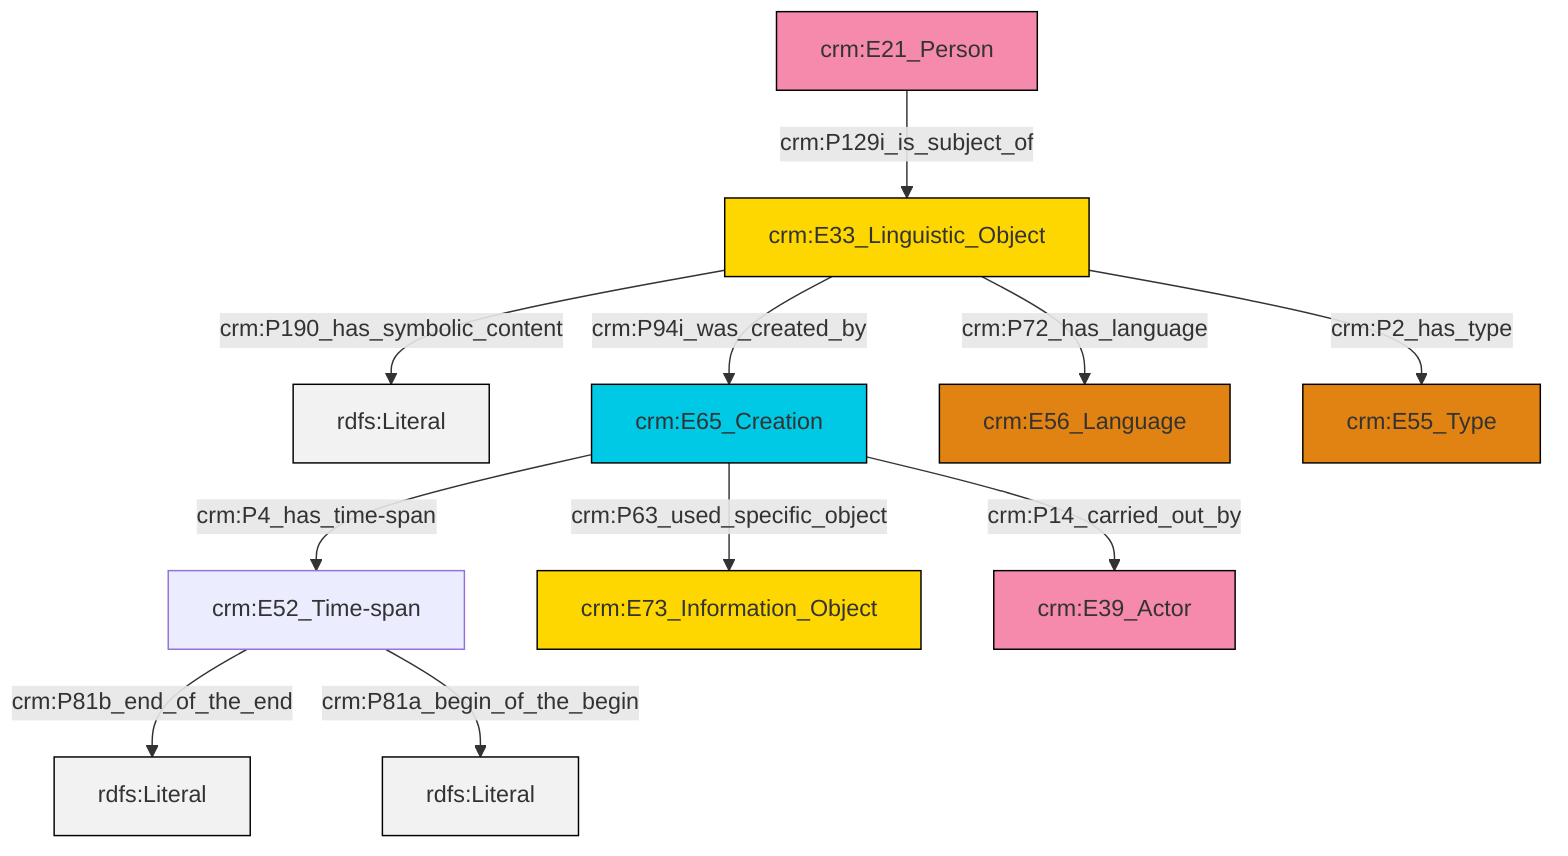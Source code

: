 graph TD
classDef Literal fill:#f2f2f2,stroke:#000000;
classDef CRM_Entity fill:#FFFFFF,stroke:#000000;
classDef Temporal_Entity fill:#00C9E6, stroke:#000000;
classDef Type fill:#E18312, stroke:#000000;
classDef Time-Span fill:#2C9C91, stroke:#000000;
classDef Appellation fill:#FFEB7F, stroke:#000000;
classDef Place fill:#008836, stroke:#000000;
classDef Persistent_Item fill:#B266B2, stroke:#000000;
classDef Conceptual_Object fill:#FFD700, stroke:#000000;
classDef Physical_Thing fill:#D2B48C, stroke:#000000;
classDef Actor fill:#f58aad, stroke:#000000;
classDef PC_Classes fill:#4ce600, stroke:#000000;
classDef Multi fill:#cccccc,stroke:#000000;

0["crm:E52_Time-span"]:::Default -->|crm:P81b_end_of_the_end| 1[rdfs:Literal]:::Literal
4["crm:E33_Linguistic_Object"]:::Conceptual_Object -->|crm:P190_has_symbolic_content| 5[rdfs:Literal]:::Literal
0["crm:E52_Time-span"]:::Default -->|crm:P81a_begin_of_the_begin| 6[rdfs:Literal]:::Literal
2["crm:E21_Person"]:::Actor -->|crm:P129i_is_subject_of| 4["crm:E33_Linguistic_Object"]:::Conceptual_Object
7["crm:E65_Creation"]:::Temporal_Entity -->|crm:P4_has_time-span| 0["crm:E52_Time-span"]:::Default
7["crm:E65_Creation"]:::Temporal_Entity -->|crm:P63_used_specific_object| 14["crm:E73_Information_Object"]:::Conceptual_Object
7["crm:E65_Creation"]:::Temporal_Entity -->|crm:P14_carried_out_by| 16["crm:E39_Actor"]:::Actor
4["crm:E33_Linguistic_Object"]:::Conceptual_Object -->|crm:P72_has_language| 9["crm:E56_Language"]:::Type
4["crm:E33_Linguistic_Object"]:::Conceptual_Object -->|crm:P94i_was_created_by| 7["crm:E65_Creation"]:::Temporal_Entity
4["crm:E33_Linguistic_Object"]:::Conceptual_Object -->|crm:P2_has_type| 12["crm:E55_Type"]:::Type